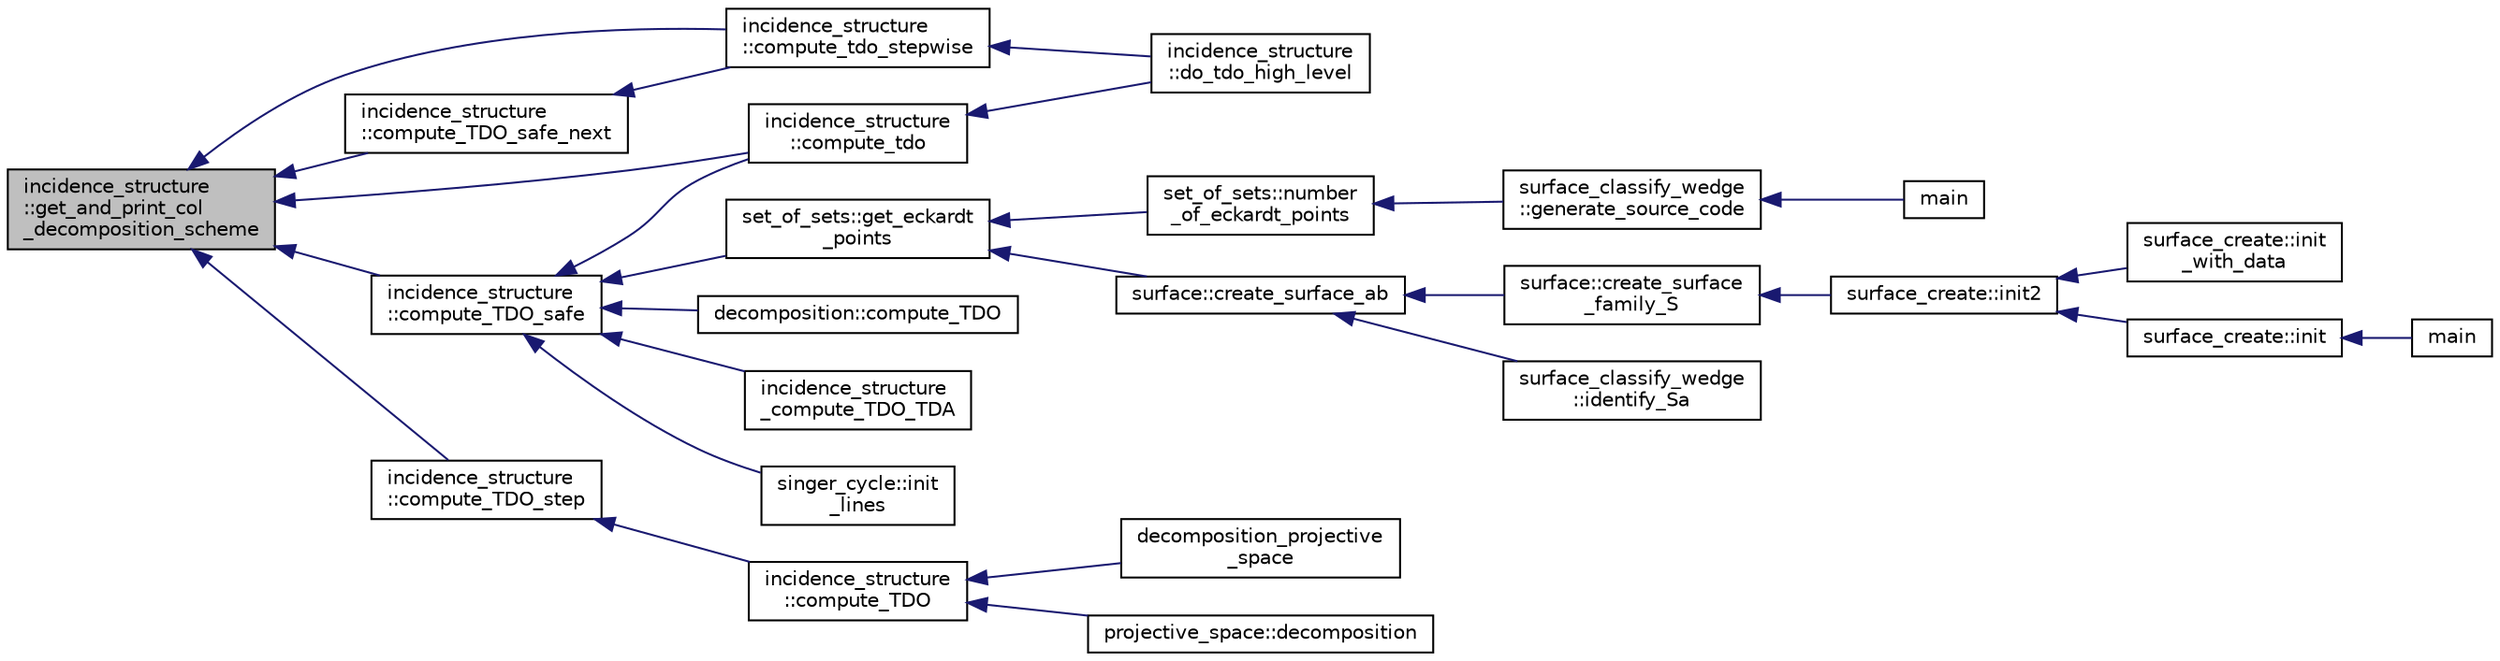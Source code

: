 digraph "incidence_structure::get_and_print_col_decomposition_scheme"
{
  edge [fontname="Helvetica",fontsize="10",labelfontname="Helvetica",labelfontsize="10"];
  node [fontname="Helvetica",fontsize="10",shape=record];
  rankdir="LR";
  Node2172 [label="incidence_structure\l::get_and_print_col\l_decomposition_scheme",height=0.2,width=0.4,color="black", fillcolor="grey75", style="filled", fontcolor="black"];
  Node2172 -> Node2173 [dir="back",color="midnightblue",fontsize="10",style="solid",fontname="Helvetica"];
  Node2173 [label="incidence_structure\l::compute_TDO_safe_next",height=0.2,width=0.4,color="black", fillcolor="white", style="filled",URL="$da/d8a/classincidence__structure.html#a7c315a348fc6bed0f8642767cc9cd7d1"];
  Node2173 -> Node2174 [dir="back",color="midnightblue",fontsize="10",style="solid",fontname="Helvetica"];
  Node2174 [label="incidence_structure\l::compute_tdo_stepwise",height=0.2,width=0.4,color="black", fillcolor="white", style="filled",URL="$da/d8a/classincidence__structure.html#a91a7039b74c96b39bcd084b02181f191"];
  Node2174 -> Node2175 [dir="back",color="midnightblue",fontsize="10",style="solid",fontname="Helvetica"];
  Node2175 [label="incidence_structure\l::do_tdo_high_level",height=0.2,width=0.4,color="black", fillcolor="white", style="filled",URL="$da/d8a/classincidence__structure.html#a8840e820448ad980279f244a90888b77"];
  Node2172 -> Node2176 [dir="back",color="midnightblue",fontsize="10",style="solid",fontname="Helvetica"];
  Node2176 [label="incidence_structure\l::compute_TDO_safe",height=0.2,width=0.4,color="black", fillcolor="white", style="filled",URL="$da/d8a/classincidence__structure.html#ab1409e71c4b6855e49edfd3526644202"];
  Node2176 -> Node2177 [dir="back",color="midnightblue",fontsize="10",style="solid",fontname="Helvetica"];
  Node2177 [label="set_of_sets::get_eckardt\l_points",height=0.2,width=0.4,color="black", fillcolor="white", style="filled",URL="$da/dd6/classset__of__sets.html#af6713e71ef5a1b7cc7892d78900166c4"];
  Node2177 -> Node2178 [dir="back",color="midnightblue",fontsize="10",style="solid",fontname="Helvetica"];
  Node2178 [label="set_of_sets::number\l_of_eckardt_points",height=0.2,width=0.4,color="black", fillcolor="white", style="filled",URL="$da/dd6/classset__of__sets.html#acf1d8689cc8ef9c4987d86c78be68302"];
  Node2178 -> Node2179 [dir="back",color="midnightblue",fontsize="10",style="solid",fontname="Helvetica"];
  Node2179 [label="surface_classify_wedge\l::generate_source_code",height=0.2,width=0.4,color="black", fillcolor="white", style="filled",URL="$d7/d5c/classsurface__classify__wedge.html#a4cb31d5e7747571177fbdedf79631fd9"];
  Node2179 -> Node2180 [dir="back",color="midnightblue",fontsize="10",style="solid",fontname="Helvetica"];
  Node2180 [label="main",height=0.2,width=0.4,color="black", fillcolor="white", style="filled",URL="$df/df8/surface__classify_8_c.html#a217dbf8b442f20279ea00b898af96f52"];
  Node2177 -> Node2181 [dir="back",color="midnightblue",fontsize="10",style="solid",fontname="Helvetica"];
  Node2181 [label="surface::create_surface_ab",height=0.2,width=0.4,color="black", fillcolor="white", style="filled",URL="$d5/d88/classsurface.html#a9e0834d9fd3ea14957df1944ac40c847"];
  Node2181 -> Node2182 [dir="back",color="midnightblue",fontsize="10",style="solid",fontname="Helvetica"];
  Node2182 [label="surface::create_surface\l_family_S",height=0.2,width=0.4,color="black", fillcolor="white", style="filled",URL="$d5/d88/classsurface.html#a820199c4eab279fad1085a308550fa8f"];
  Node2182 -> Node2183 [dir="back",color="midnightblue",fontsize="10",style="solid",fontname="Helvetica"];
  Node2183 [label="surface_create::init2",height=0.2,width=0.4,color="black", fillcolor="white", style="filled",URL="$de/da4/classsurface__create.html#a0d600640f7dd62d5a6c36443effdab59"];
  Node2183 -> Node2184 [dir="back",color="midnightblue",fontsize="10",style="solid",fontname="Helvetica"];
  Node2184 [label="surface_create::init\l_with_data",height=0.2,width=0.4,color="black", fillcolor="white", style="filled",URL="$de/da4/classsurface__create.html#a9226f687139676532adb1aa971fbade2"];
  Node2183 -> Node2185 [dir="back",color="midnightblue",fontsize="10",style="solid",fontname="Helvetica"];
  Node2185 [label="surface_create::init",height=0.2,width=0.4,color="black", fillcolor="white", style="filled",URL="$de/da4/classsurface__create.html#ab0db5c12825f778e3caf8aa4da02eb06"];
  Node2185 -> Node2186 [dir="back",color="midnightblue",fontsize="10",style="solid",fontname="Helvetica"];
  Node2186 [label="main",height=0.2,width=0.4,color="black", fillcolor="white", style="filled",URL="$d2/dfa/create__surface__main_8_c.html#a217dbf8b442f20279ea00b898af96f52"];
  Node2181 -> Node2187 [dir="back",color="midnightblue",fontsize="10",style="solid",fontname="Helvetica"];
  Node2187 [label="surface_classify_wedge\l::identify_Sa",height=0.2,width=0.4,color="black", fillcolor="white", style="filled",URL="$d7/d5c/classsurface__classify__wedge.html#a8fdc22ea1850bd4da28ace84adb055a6"];
  Node2176 -> Node2188 [dir="back",color="midnightblue",fontsize="10",style="solid",fontname="Helvetica"];
  Node2188 [label="decomposition::compute_TDO",height=0.2,width=0.4,color="black", fillcolor="white", style="filled",URL="$d3/d2b/classdecomposition.html#acde2ae0342c89d2ba817ecdc98813cbe"];
  Node2176 -> Node2189 [dir="back",color="midnightblue",fontsize="10",style="solid",fontname="Helvetica"];
  Node2189 [label="incidence_structure\l::compute_tdo",height=0.2,width=0.4,color="black", fillcolor="white", style="filled",URL="$da/d8a/classincidence__structure.html#a74cfa0336bdb1b0d0eace43f330a2b0f"];
  Node2189 -> Node2175 [dir="back",color="midnightblue",fontsize="10",style="solid",fontname="Helvetica"];
  Node2176 -> Node2190 [dir="back",color="midnightblue",fontsize="10",style="solid",fontname="Helvetica"];
  Node2190 [label="incidence_structure\l_compute_TDO_TDA",height=0.2,width=0.4,color="black", fillcolor="white", style="filled",URL="$df/d74/tl__geometry_8h.html#a63d0e7a207e173b92c0e560df4d8e980"];
  Node2176 -> Node2191 [dir="back",color="midnightblue",fontsize="10",style="solid",fontname="Helvetica"];
  Node2191 [label="singer_cycle::init\l_lines",height=0.2,width=0.4,color="black", fillcolor="white", style="filled",URL="$d8/d13/classsinger__cycle.html#a817cbf613596d5db2cf5e926db8fa328"];
  Node2172 -> Node2192 [dir="back",color="midnightblue",fontsize="10",style="solid",fontname="Helvetica"];
  Node2192 [label="incidence_structure\l::compute_TDO_step",height=0.2,width=0.4,color="black", fillcolor="white", style="filled",URL="$da/d8a/classincidence__structure.html#a6175accaa64033df34d722c594a8b827"];
  Node2192 -> Node2193 [dir="back",color="midnightblue",fontsize="10",style="solid",fontname="Helvetica"];
  Node2193 [label="incidence_structure\l::compute_TDO",height=0.2,width=0.4,color="black", fillcolor="white", style="filled",URL="$da/d8a/classincidence__structure.html#a617e41f176be4a8d522036666342f65e"];
  Node2193 -> Node2194 [dir="back",color="midnightblue",fontsize="10",style="solid",fontname="Helvetica"];
  Node2194 [label="decomposition_projective\l_space",height=0.2,width=0.4,color="black", fillcolor="white", style="filled",URL="$df/d74/tl__geometry_8h.html#a82c6b40b3138e3e5bae2299d49680ac1"];
  Node2193 -> Node2195 [dir="back",color="midnightblue",fontsize="10",style="solid",fontname="Helvetica"];
  Node2195 [label="projective_space::decomposition",height=0.2,width=0.4,color="black", fillcolor="white", style="filled",URL="$d2/d17/classprojective__space.html#ae060ee525e7a974bce04d78be7f6dd51"];
  Node2172 -> Node2189 [dir="back",color="midnightblue",fontsize="10",style="solid",fontname="Helvetica"];
  Node2172 -> Node2174 [dir="back",color="midnightblue",fontsize="10",style="solid",fontname="Helvetica"];
}
